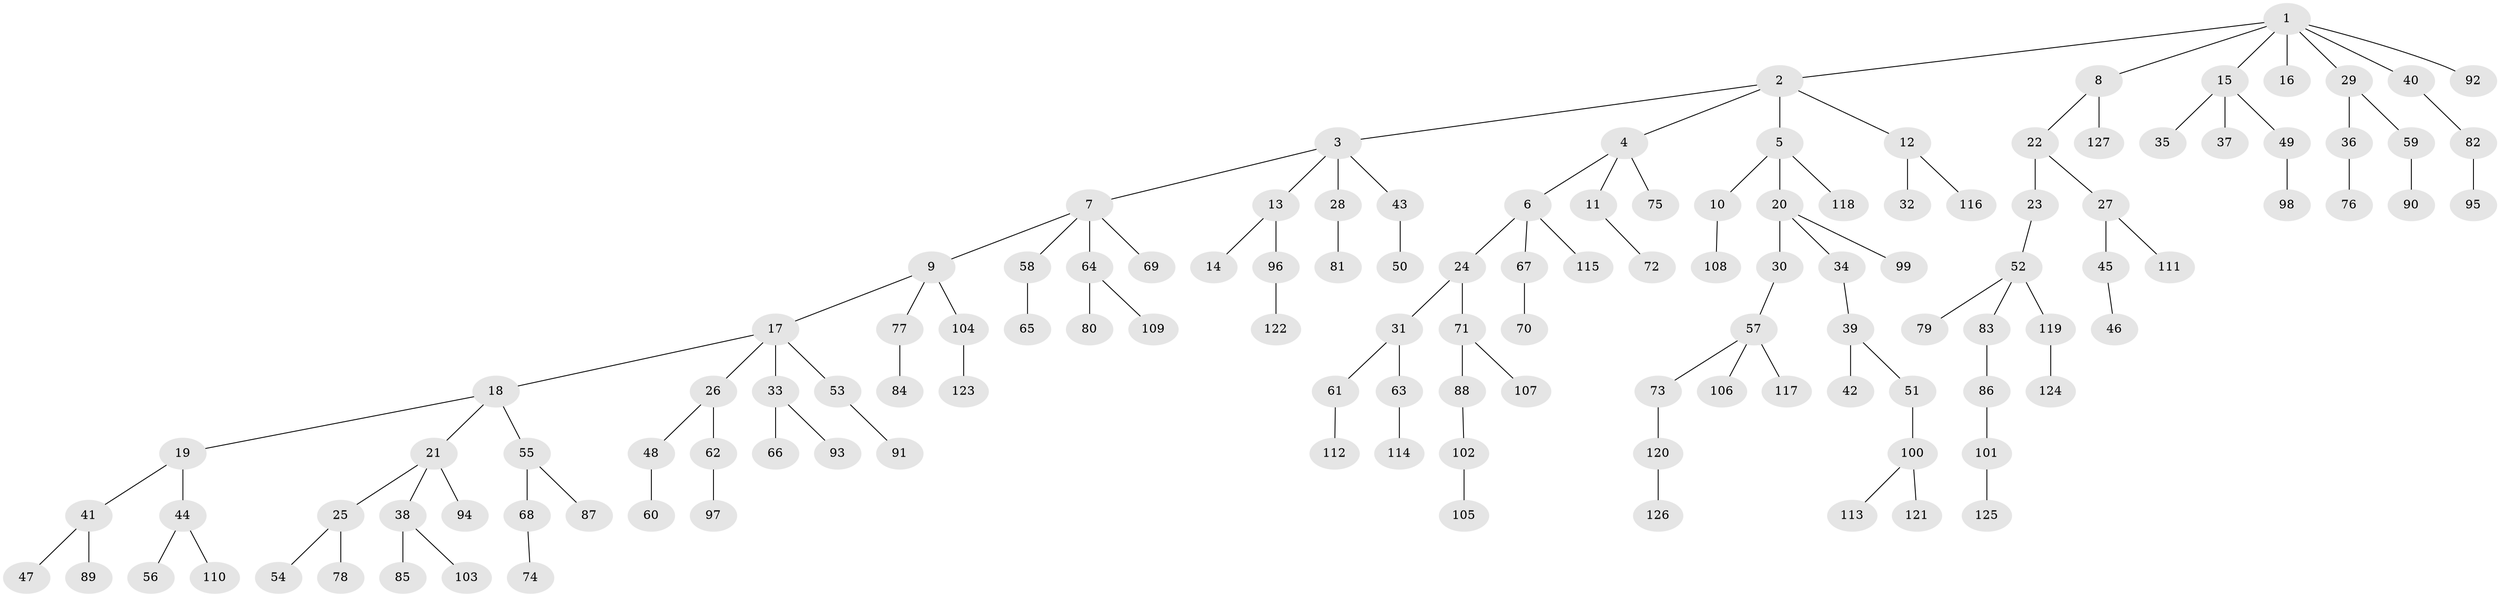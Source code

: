 // coarse degree distribution, {10: 0.011627906976744186, 8: 0.011627906976744186, 3: 0.11627906976744186, 4: 0.046511627906976744, 5: 0.046511627906976744, 2: 0.23255813953488372, 1: 0.5348837209302325}
// Generated by graph-tools (version 1.1) at 2025/42/03/06/25 10:42:03]
// undirected, 127 vertices, 126 edges
graph export_dot {
graph [start="1"]
  node [color=gray90,style=filled];
  1;
  2;
  3;
  4;
  5;
  6;
  7;
  8;
  9;
  10;
  11;
  12;
  13;
  14;
  15;
  16;
  17;
  18;
  19;
  20;
  21;
  22;
  23;
  24;
  25;
  26;
  27;
  28;
  29;
  30;
  31;
  32;
  33;
  34;
  35;
  36;
  37;
  38;
  39;
  40;
  41;
  42;
  43;
  44;
  45;
  46;
  47;
  48;
  49;
  50;
  51;
  52;
  53;
  54;
  55;
  56;
  57;
  58;
  59;
  60;
  61;
  62;
  63;
  64;
  65;
  66;
  67;
  68;
  69;
  70;
  71;
  72;
  73;
  74;
  75;
  76;
  77;
  78;
  79;
  80;
  81;
  82;
  83;
  84;
  85;
  86;
  87;
  88;
  89;
  90;
  91;
  92;
  93;
  94;
  95;
  96;
  97;
  98;
  99;
  100;
  101;
  102;
  103;
  104;
  105;
  106;
  107;
  108;
  109;
  110;
  111;
  112;
  113;
  114;
  115;
  116;
  117;
  118;
  119;
  120;
  121;
  122;
  123;
  124;
  125;
  126;
  127;
  1 -- 2;
  1 -- 8;
  1 -- 15;
  1 -- 16;
  1 -- 29;
  1 -- 40;
  1 -- 92;
  2 -- 3;
  2 -- 4;
  2 -- 5;
  2 -- 12;
  3 -- 7;
  3 -- 13;
  3 -- 28;
  3 -- 43;
  4 -- 6;
  4 -- 11;
  4 -- 75;
  5 -- 10;
  5 -- 20;
  5 -- 118;
  6 -- 24;
  6 -- 67;
  6 -- 115;
  7 -- 9;
  7 -- 58;
  7 -- 64;
  7 -- 69;
  8 -- 22;
  8 -- 127;
  9 -- 17;
  9 -- 77;
  9 -- 104;
  10 -- 108;
  11 -- 72;
  12 -- 32;
  12 -- 116;
  13 -- 14;
  13 -- 96;
  15 -- 35;
  15 -- 37;
  15 -- 49;
  17 -- 18;
  17 -- 26;
  17 -- 33;
  17 -- 53;
  18 -- 19;
  18 -- 21;
  18 -- 55;
  19 -- 41;
  19 -- 44;
  20 -- 30;
  20 -- 34;
  20 -- 99;
  21 -- 25;
  21 -- 38;
  21 -- 94;
  22 -- 23;
  22 -- 27;
  23 -- 52;
  24 -- 31;
  24 -- 71;
  25 -- 54;
  25 -- 78;
  26 -- 48;
  26 -- 62;
  27 -- 45;
  27 -- 111;
  28 -- 81;
  29 -- 36;
  29 -- 59;
  30 -- 57;
  31 -- 61;
  31 -- 63;
  33 -- 66;
  33 -- 93;
  34 -- 39;
  36 -- 76;
  38 -- 85;
  38 -- 103;
  39 -- 42;
  39 -- 51;
  40 -- 82;
  41 -- 47;
  41 -- 89;
  43 -- 50;
  44 -- 56;
  44 -- 110;
  45 -- 46;
  48 -- 60;
  49 -- 98;
  51 -- 100;
  52 -- 79;
  52 -- 83;
  52 -- 119;
  53 -- 91;
  55 -- 68;
  55 -- 87;
  57 -- 73;
  57 -- 106;
  57 -- 117;
  58 -- 65;
  59 -- 90;
  61 -- 112;
  62 -- 97;
  63 -- 114;
  64 -- 80;
  64 -- 109;
  67 -- 70;
  68 -- 74;
  71 -- 88;
  71 -- 107;
  73 -- 120;
  77 -- 84;
  82 -- 95;
  83 -- 86;
  86 -- 101;
  88 -- 102;
  96 -- 122;
  100 -- 113;
  100 -- 121;
  101 -- 125;
  102 -- 105;
  104 -- 123;
  119 -- 124;
  120 -- 126;
}
